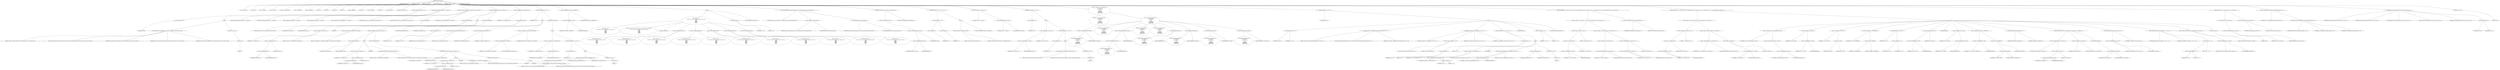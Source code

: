 digraph hostapd_notif_assoc {  
"1000118" [label = "(METHOD,hostapd_notif_assoc)" ]
"1000119" [label = "(PARAM,hostapd_data *hapd)" ]
"1000120" [label = "(PARAM,const u8 *addr)" ]
"1000121" [label = "(PARAM,const u8 *req_ies)" ]
"1000122" [label = "(PARAM,size_t req_ies_len)" ]
"1000123" [label = "(PARAM,int reassoc)" ]
"1000124" [label = "(BLOCK,,)" ]
"1000125" [label = "(LOCAL,v10: const u8 *)" ]
"1000126" [label = "(LOCAL,v11: size_t)" ]
"1000127" [label = "(LOCAL,v12: sta_info *)" ]
"1000128" [label = "(LOCAL,v13: sta_info *)" ]
"1000129" [label = "(LOCAL,v14: wpa_state_machine *)" ]
"1000130" [label = "(LOCAL,v15: unsigned int)" ]
"1000131" [label = "(LOCAL,v16: unsigned int)" ]
"1000132" [label = "(LOCAL,v17: int)" ]
"1000133" [label = "(LOCAL,v19: int)" ]
"1000134" [label = "(LOCAL,v20: u32)" ]
"1000135" [label = "(LOCAL,v21: int)" ]
"1000136" [label = "(LOCAL,v22: unsigned int)" ]
"1000137" [label = "(LOCAL,v23: u32)" ]
"1000138" [label = "(LOCAL,v24: wpa_event)" ]
"1000139" [label = "(LOCAL,v25: u8 *)" ]
"1000140" [label = "(LOCAL,eid: u8 [ 1064 ])" ]
"1000141" [label = "(LOCAL,elems: ieee802_11_elems)" ]
"1000142" [label = "(CONTROL_STRUCTURE,if ( !addr ),if ( !addr ))" ]
"1000143" [label = "(<operator>.logicalNot,!addr)" ]
"1000144" [label = "(IDENTIFIER,addr,!addr)" ]
"1000145" [label = "(BLOCK,,)" ]
"1000146" [label = "(wpa_printf,wpa_printf(2, \"hostapd_notif_assoc: Skip event with no address\", req_ies, req_ies_len, reassoc))" ]
"1000147" [label = "(LITERAL,2,wpa_printf(2, \"hostapd_notif_assoc: Skip event with no address\", req_ies, req_ies_len, reassoc))" ]
"1000148" [label = "(LITERAL,\"hostapd_notif_assoc: Skip event with no address\",wpa_printf(2, \"hostapd_notif_assoc: Skip event with no address\", req_ies, req_ies_len, reassoc))" ]
"1000149" [label = "(IDENTIFIER,req_ies,wpa_printf(2, \"hostapd_notif_assoc: Skip event with no address\", req_ies, req_ies_len, reassoc))" ]
"1000150" [label = "(IDENTIFIER,req_ies_len,wpa_printf(2, \"hostapd_notif_assoc: Skip event with no address\", req_ies, req_ies_len, reassoc))" ]
"1000151" [label = "(IDENTIFIER,reassoc,wpa_printf(2, \"hostapd_notif_assoc: Skip event with no address\", req_ies, req_ies_len, reassoc))" ]
"1000152" [label = "(RETURN,return -1;,return -1;)" ]
"1000153" [label = "(<operator>.minus,-1)" ]
"1000154" [label = "(LITERAL,1,-1)" ]
"1000155" [label = "(hostapd_logger,hostapd_logger(hapd, addr, 1u, 2, \"associated\"))" ]
"1000156" [label = "(IDENTIFIER,hapd,hostapd_logger(hapd, addr, 1u, 2, \"associated\"))" ]
"1000157" [label = "(IDENTIFIER,addr,hostapd_logger(hapd, addr, 1u, 2, \"associated\"))" ]
"1000158" [label = "(LITERAL,1u,hostapd_logger(hapd, addr, 1u, 2, \"associated\"))" ]
"1000159" [label = "(LITERAL,2,hostapd_logger(hapd, addr, 1u, 2, \"associated\"))" ]
"1000160" [label = "(LITERAL,\"associated\",hostapd_logger(hapd, addr, 1u, 2, \"associated\"))" ]
"1000161" [label = "(ieee802_11_parse_elems,ieee802_11_parse_elems(req_ies, req_ies_len, &elems, 0))" ]
"1000162" [label = "(IDENTIFIER,req_ies,ieee802_11_parse_elems(req_ies, req_ies_len, &elems, 0))" ]
"1000163" [label = "(IDENTIFIER,req_ies_len,ieee802_11_parse_elems(req_ies, req_ies_len, &elems, 0))" ]
"1000164" [label = "(<operator>.addressOf,&elems)" ]
"1000165" [label = "(IDENTIFIER,elems,ieee802_11_parse_elems(req_ies, req_ies_len, &elems, 0))" ]
"1000166" [label = "(LITERAL,0,ieee802_11_parse_elems(req_ies, req_ies_len, &elems, 0))" ]
"1000167" [label = "(CONTROL_STRUCTURE,if ( elems.wps_ie ),if ( elems.wps_ie ))" ]
"1000168" [label = "(<operator>.fieldAccess,elems.wps_ie)" ]
"1000169" [label = "(IDENTIFIER,elems,if ( elems.wps_ie ))" ]
"1000170" [label = "(FIELD_IDENTIFIER,wps_ie,wps_ie)" ]
"1000171" [label = "(BLOCK,,)" ]
"1000172" [label = "(<operator>.assignment,v10 = elems.wps_ie - 2)" ]
"1000173" [label = "(IDENTIFIER,v10,v10 = elems.wps_ie - 2)" ]
"1000174" [label = "(<operator>.subtraction,elems.wps_ie - 2)" ]
"1000175" [label = "(<operator>.fieldAccess,elems.wps_ie)" ]
"1000176" [label = "(IDENTIFIER,elems,elems.wps_ie - 2)" ]
"1000177" [label = "(FIELD_IDENTIFIER,wps_ie,wps_ie)" ]
"1000178" [label = "(LITERAL,2,elems.wps_ie - 2)" ]
"1000179" [label = "(IDENTIFIER,L,)" ]
"1000180" [label = "(wpa_printf,wpa_printf(2, \"STA included WPS IE in (Re)AssocReq\"))" ]
"1000181" [label = "(LITERAL,2,wpa_printf(2, \"STA included WPS IE in (Re)AssocReq\"))" ]
"1000182" [label = "(LITERAL,\"STA included WPS IE in (Re)AssocReq\",wpa_printf(2, \"STA included WPS IE in (Re)AssocReq\"))" ]
"1000183" [label = "(CONTROL_STRUCTURE,else,else)" ]
"1000184" [label = "(CONTROL_STRUCTURE,if ( elems.rsn_ie ),if ( elems.rsn_ie ))" ]
"1000185" [label = "(<operator>.fieldAccess,elems.rsn_ie)" ]
"1000186" [label = "(IDENTIFIER,elems,if ( elems.rsn_ie ))" ]
"1000187" [label = "(FIELD_IDENTIFIER,rsn_ie,rsn_ie)" ]
"1000188" [label = "(BLOCK,,)" ]
"1000189" [label = "(<operator>.assignment,v10 = elems.rsn_ie - 2)" ]
"1000190" [label = "(IDENTIFIER,v10,v10 = elems.rsn_ie - 2)" ]
"1000191" [label = "(<operator>.subtraction,elems.rsn_ie - 2)" ]
"1000192" [label = "(<operator>.fieldAccess,elems.rsn_ie)" ]
"1000193" [label = "(IDENTIFIER,elems,elems.rsn_ie - 2)" ]
"1000194" [label = "(FIELD_IDENTIFIER,rsn_ie,rsn_ie)" ]
"1000195" [label = "(LITERAL,2,elems.rsn_ie - 2)" ]
"1000196" [label = "(IDENTIFIER,L,)" ]
"1000197" [label = "(wpa_printf,wpa_printf(2, \"STA included RSN IE in (Re)AssocReq\"))" ]
"1000198" [label = "(LITERAL,2,wpa_printf(2, \"STA included RSN IE in (Re)AssocReq\"))" ]
"1000199" [label = "(LITERAL,\"STA included RSN IE in (Re)AssocReq\",wpa_printf(2, \"STA included RSN IE in (Re)AssocReq\"))" ]
"1000200" [label = "(CONTROL_STRUCTURE,else,else)" ]
"1000201" [label = "(CONTROL_STRUCTURE,if ( elems.wpa_ie ),if ( elems.wpa_ie ))" ]
"1000202" [label = "(<operator>.fieldAccess,elems.wpa_ie)" ]
"1000203" [label = "(IDENTIFIER,elems,if ( elems.wpa_ie ))" ]
"1000204" [label = "(FIELD_IDENTIFIER,wpa_ie,wpa_ie)" ]
"1000205" [label = "(BLOCK,,)" ]
"1000206" [label = "(<operator>.assignment,v10 = elems.wpa_ie - 2)" ]
"1000207" [label = "(IDENTIFIER,v10,v10 = elems.wpa_ie - 2)" ]
"1000208" [label = "(<operator>.subtraction,elems.wpa_ie - 2)" ]
"1000209" [label = "(<operator>.fieldAccess,elems.wpa_ie)" ]
"1000210" [label = "(IDENTIFIER,elems,elems.wpa_ie - 2)" ]
"1000211" [label = "(FIELD_IDENTIFIER,wpa_ie,wpa_ie)" ]
"1000212" [label = "(LITERAL,2,elems.wpa_ie - 2)" ]
"1000213" [label = "(IDENTIFIER,L,)" ]
"1000214" [label = "(wpa_printf,wpa_printf(2, \"STA included WPA IE in (Re)AssocReq\"))" ]
"1000215" [label = "(LITERAL,2,wpa_printf(2, \"STA included WPA IE in (Re)AssocReq\"))" ]
"1000216" [label = "(LITERAL,\"STA included WPA IE in (Re)AssocReq\",wpa_printf(2, \"STA included WPA IE in (Re)AssocReq\"))" ]
"1000217" [label = "(CONTROL_STRUCTURE,else,else)" ]
"1000218" [label = "(BLOCK,,)" ]
"1000219" [label = "(IDENTIFIER,L,)" ]
"1000220" [label = "(IDENTIFIER,L,)" ]
"1000221" [label = "(wpa_printf,wpa_printf(2, \"STA did not include WPS/RSN/WPA IE in (Re)AssocReq\"))" ]
"1000222" [label = "(LITERAL,2,wpa_printf(2, \"STA did not include WPS/RSN/WPA IE in (Re)AssocReq\"))" ]
"1000223" [label = "(LITERAL,\"STA did not include WPS/RSN/WPA IE in (Re)AssocReq\",wpa_printf(2, \"STA did not include WPS/RSN/WPA IE in (Re)AssocReq\"))" ]
"1000224" [label = "(<operator>.assignment,v12 = ap_get_sta(hapd, addr))" ]
"1000225" [label = "(IDENTIFIER,v12,v12 = ap_get_sta(hapd, addr))" ]
"1000226" [label = "(ap_get_sta,ap_get_sta(hapd, addr))" ]
"1000227" [label = "(IDENTIFIER,hapd,ap_get_sta(hapd, addr))" ]
"1000228" [label = "(IDENTIFIER,addr,ap_get_sta(hapd, addr))" ]
"1000229" [label = "(CONTROL_STRUCTURE,if ( v12 ),if ( v12 ))" ]
"1000230" [label = "(IDENTIFIER,v12,if ( v12 ))" ]
"1000231" [label = "(BLOCK,,)" ]
"1000232" [label = "(<operator>.assignment,v13 = v12)" ]
"1000233" [label = "(IDENTIFIER,v13,v13 = v12)" ]
"1000234" [label = "(IDENTIFIER,v12,v13 = v12)" ]
"1000235" [label = "(ap_sta_no_session_timeout,ap_sta_no_session_timeout(hapd, v12))" ]
"1000236" [label = "(IDENTIFIER,hapd,ap_sta_no_session_timeout(hapd, v12))" ]
"1000237" [label = "(IDENTIFIER,v12,ap_sta_no_session_timeout(hapd, v12))" ]
"1000238" [label = "(accounting_sta_stop,accounting_sta_stop(hapd, v13))" ]
"1000239" [label = "(IDENTIFIER,hapd,accounting_sta_stop(hapd, v13))" ]
"1000240" [label = "(IDENTIFIER,v13,accounting_sta_stop(hapd, v13))" ]
"1000241" [label = "(<operator>.assignment,v13->timeout_next = STA_NULLFUNC)" ]
"1000242" [label = "(<operator>.indirectFieldAccess,v13->timeout_next)" ]
"1000243" [label = "(IDENTIFIER,v13,v13->timeout_next = STA_NULLFUNC)" ]
"1000244" [label = "(FIELD_IDENTIFIER,timeout_next,timeout_next)" ]
"1000245" [label = "(IDENTIFIER,STA_NULLFUNC,v13->timeout_next = STA_NULLFUNC)" ]
"1000246" [label = "(CONTROL_STRUCTURE,else,else)" ]
"1000247" [label = "(BLOCK,,)" ]
"1000248" [label = "(<operator>.assignment,v13 = ap_sta_add(hapd, addr))" ]
"1000249" [label = "(IDENTIFIER,v13,v13 = ap_sta_add(hapd, addr))" ]
"1000250" [label = "(ap_sta_add,ap_sta_add(hapd, addr))" ]
"1000251" [label = "(IDENTIFIER,hapd,ap_sta_add(hapd, addr))" ]
"1000252" [label = "(IDENTIFIER,addr,ap_sta_add(hapd, addr))" ]
"1000253" [label = "(CONTROL_STRUCTURE,if ( !v13 ),if ( !v13 ))" ]
"1000254" [label = "(<operator>.logicalNot,!v13)" ]
"1000255" [label = "(IDENTIFIER,v13,!v13)" ]
"1000256" [label = "(BLOCK,,)" ]
"1000257" [label = "(hostapd_drv_sta_disassoc,hostapd_drv_sta_disassoc(hapd, addr, 5))" ]
"1000258" [label = "(IDENTIFIER,hapd,hostapd_drv_sta_disassoc(hapd, addr, 5))" ]
"1000259" [label = "(IDENTIFIER,addr,hostapd_drv_sta_disassoc(hapd, addr, 5))" ]
"1000260" [label = "(LITERAL,5,hostapd_drv_sta_disassoc(hapd, addr, 5))" ]
"1000261" [label = "(RETURN,return -1;,return -1;)" ]
"1000262" [label = "(<operator>.minus,-1)" ]
"1000263" [label = "(LITERAL,1,-1)" ]
"1000264" [label = "(<operators>.assignmentAnd,v13->flags &= 0xFFFECFFF)" ]
"1000265" [label = "(<operator>.indirectFieldAccess,v13->flags)" ]
"1000266" [label = "(IDENTIFIER,v13,v13->flags &= 0xFFFECFFF)" ]
"1000267" [label = "(FIELD_IDENTIFIER,flags,flags)" ]
"1000268" [label = "(LITERAL,0xFFFECFFF,v13->flags &= 0xFFFECFFF)" ]
"1000269" [label = "(BLOCK,,)" ]
"1000270" [label = "(wpa_printf,wpa_printf(\n      3,\n      \"STA %02x:%02x:%02x:%02x:%02x:%02x not allowed to connect\",\n      *addr,\n      addr[1],\n      addr[2],\n      addr[3],\n      addr[4],\n      addr[5]))" ]
"1000271" [label = "(LITERAL,3,wpa_printf(\n      3,\n      \"STA %02x:%02x:%02x:%02x:%02x:%02x not allowed to connect\",\n      *addr,\n      addr[1],\n      addr[2],\n      addr[3],\n      addr[4],\n      addr[5]))" ]
"1000272" [label = "(LITERAL,\"STA %02x:%02x:%02x:%02x:%02x:%02x not allowed to connect\",wpa_printf(\n      3,\n      \"STA %02x:%02x:%02x:%02x:%02x:%02x not allowed to connect\",\n      *addr,\n      addr[1],\n      addr[2],\n      addr[3],\n      addr[4],\n      addr[5]))" ]
"1000273" [label = "(<operator>.indirection,*addr)" ]
"1000274" [label = "(IDENTIFIER,addr,wpa_printf(\n      3,\n      \"STA %02x:%02x:%02x:%02x:%02x:%02x not allowed to connect\",\n      *addr,\n      addr[1],\n      addr[2],\n      addr[3],\n      addr[4],\n      addr[5]))" ]
"1000275" [label = "(<operator>.indirectIndexAccess,addr[1])" ]
"1000276" [label = "(IDENTIFIER,addr,wpa_printf(\n      3,\n      \"STA %02x:%02x:%02x:%02x:%02x:%02x not allowed to connect\",\n      *addr,\n      addr[1],\n      addr[2],\n      addr[3],\n      addr[4],\n      addr[5]))" ]
"1000277" [label = "(LITERAL,1,wpa_printf(\n      3,\n      \"STA %02x:%02x:%02x:%02x:%02x:%02x not allowed to connect\",\n      *addr,\n      addr[1],\n      addr[2],\n      addr[3],\n      addr[4],\n      addr[5]))" ]
"1000278" [label = "(<operator>.indirectIndexAccess,addr[2])" ]
"1000279" [label = "(IDENTIFIER,addr,wpa_printf(\n      3,\n      \"STA %02x:%02x:%02x:%02x:%02x:%02x not allowed to connect\",\n      *addr,\n      addr[1],\n      addr[2],\n      addr[3],\n      addr[4],\n      addr[5]))" ]
"1000280" [label = "(LITERAL,2,wpa_printf(\n      3,\n      \"STA %02x:%02x:%02x:%02x:%02x:%02x not allowed to connect\",\n      *addr,\n      addr[1],\n      addr[2],\n      addr[3],\n      addr[4],\n      addr[5]))" ]
"1000281" [label = "(<operator>.indirectIndexAccess,addr[3])" ]
"1000282" [label = "(IDENTIFIER,addr,wpa_printf(\n      3,\n      \"STA %02x:%02x:%02x:%02x:%02x:%02x not allowed to connect\",\n      *addr,\n      addr[1],\n      addr[2],\n      addr[3],\n      addr[4],\n      addr[5]))" ]
"1000283" [label = "(LITERAL,3,wpa_printf(\n      3,\n      \"STA %02x:%02x:%02x:%02x:%02x:%02x not allowed to connect\",\n      *addr,\n      addr[1],\n      addr[2],\n      addr[3],\n      addr[4],\n      addr[5]))" ]
"1000284" [label = "(<operator>.indirectIndexAccess,addr[4])" ]
"1000285" [label = "(IDENTIFIER,addr,wpa_printf(\n      3,\n      \"STA %02x:%02x:%02x:%02x:%02x:%02x not allowed to connect\",\n      *addr,\n      addr[1],\n      addr[2],\n      addr[3],\n      addr[4],\n      addr[5]))" ]
"1000286" [label = "(LITERAL,4,wpa_printf(\n      3,\n      \"STA %02x:%02x:%02x:%02x:%02x:%02x not allowed to connect\",\n      *addr,\n      addr[1],\n      addr[2],\n      addr[3],\n      addr[4],\n      addr[5]))" ]
"1000287" [label = "(<operator>.indirectIndexAccess,addr[5])" ]
"1000288" [label = "(IDENTIFIER,addr,wpa_printf(\n      3,\n      \"STA %02x:%02x:%02x:%02x:%02x:%02x not allowed to connect\",\n      *addr,\n      addr[1],\n      addr[2],\n      addr[3],\n      addr[4],\n      addr[5]))" ]
"1000289" [label = "(LITERAL,5,wpa_printf(\n      3,\n      \"STA %02x:%02x:%02x:%02x:%02x:%02x not allowed to connect\",\n      *addr,\n      addr[1],\n      addr[2],\n      addr[3],\n      addr[4],\n      addr[5]))" ]
"1000290" [label = "(<operator>.assignment,v17 = 1)" ]
"1000291" [label = "(IDENTIFIER,v17,v17 = 1)" ]
"1000292" [label = "(LITERAL,1,v17 = 1)" ]
"1000293" [label = "(CONTROL_STRUCTURE,goto fail;,goto fail;)" ]
"1000294" [label = "(ap_copy_sta_supp_op_classes,ap_copy_sta_supp_op_classes(v13, elems.supp_op_classes, elems.supp_op_classes_len))" ]
"1000295" [label = "(IDENTIFIER,v13,ap_copy_sta_supp_op_classes(v13, elems.supp_op_classes, elems.supp_op_classes_len))" ]
"1000296" [label = "(<operator>.fieldAccess,elems.supp_op_classes)" ]
"1000297" [label = "(IDENTIFIER,elems,ap_copy_sta_supp_op_classes(v13, elems.supp_op_classes, elems.supp_op_classes_len))" ]
"1000298" [label = "(FIELD_IDENTIFIER,supp_op_classes,supp_op_classes)" ]
"1000299" [label = "(<operator>.fieldAccess,elems.supp_op_classes_len)" ]
"1000300" [label = "(IDENTIFIER,elems,ap_copy_sta_supp_op_classes(v13, elems.supp_op_classes, elems.supp_op_classes_len))" ]
"1000301" [label = "(FIELD_IDENTIFIER,supp_op_classes_len,supp_op_classes_len)" ]
"1000302" [label = "(CONTROL_STRUCTURE,if ( !hapd->conf->wpa ),if ( !hapd->conf->wpa ))" ]
"1000303" [label = "(<operator>.logicalNot,!hapd->conf->wpa)" ]
"1000304" [label = "(<operator>.indirectFieldAccess,hapd->conf->wpa)" ]
"1000305" [label = "(<operator>.indirectFieldAccess,hapd->conf)" ]
"1000306" [label = "(IDENTIFIER,hapd,!hapd->conf->wpa)" ]
"1000307" [label = "(FIELD_IDENTIFIER,conf,conf)" ]
"1000308" [label = "(FIELD_IDENTIFIER,wpa,wpa)" ]
"1000309" [label = "(CONTROL_STRUCTURE,goto LABEL_39;,goto LABEL_39;)" ]
"1000310" [label = "(CONTROL_STRUCTURE,if ( !v10 || !v11 ),if ( !v10 || !v11 ))" ]
"1000311" [label = "(<operator>.logicalOr,!v10 || !v11)" ]
"1000312" [label = "(<operator>.logicalNot,!v10)" ]
"1000313" [label = "(IDENTIFIER,v10,!v10)" ]
"1000314" [label = "(<operator>.logicalNot,!v11)" ]
"1000315" [label = "(IDENTIFIER,v11,!v11)" ]
"1000316" [label = "(BLOCK,,)" ]
"1000317" [label = "(wpa_printf,wpa_printf(2, \"No WPA/RSN IE from STA\"))" ]
"1000318" [label = "(LITERAL,2,wpa_printf(2, \"No WPA/RSN IE from STA\"))" ]
"1000319" [label = "(LITERAL,\"No WPA/RSN IE from STA\",wpa_printf(2, \"No WPA/RSN IE from STA\"))" ]
"1000320" [label = "(CONTROL_STRUCTURE,goto LABEL_24;,goto LABEL_24;)" ]
"1000321" [label = "(<operator>.assignment,v14 = v13->wpa_sm)" ]
"1000322" [label = "(IDENTIFIER,v14,v14 = v13->wpa_sm)" ]
"1000323" [label = "(<operator>.indirectFieldAccess,v13->wpa_sm)" ]
"1000324" [label = "(IDENTIFIER,v13,v14 = v13->wpa_sm)" ]
"1000325" [label = "(FIELD_IDENTIFIER,wpa_sm,wpa_sm)" ]
"1000326" [label = "(CONTROL_STRUCTURE,if ( !v14 ),if ( !v14 ))" ]
"1000327" [label = "(<operator>.logicalNot,!v14)" ]
"1000328" [label = "(IDENTIFIER,v14,!v14)" ]
"1000329" [label = "(BLOCK,,)" ]
"1000330" [label = "(<operator>.assignment,v13->wpa_sm = v14)" ]
"1000331" [label = "(<operator>.indirectFieldAccess,v13->wpa_sm)" ]
"1000332" [label = "(IDENTIFIER,v13,v13->wpa_sm = v14)" ]
"1000333" [label = "(FIELD_IDENTIFIER,wpa_sm,wpa_sm)" ]
"1000334" [label = "(IDENTIFIER,v14,v13->wpa_sm = v14)" ]
"1000335" [label = "(CONTROL_STRUCTURE,if ( !v14 ),if ( !v14 ))" ]
"1000336" [label = "(<operator>.logicalNot,!v14)" ]
"1000337" [label = "(IDENTIFIER,v14,!v14)" ]
"1000338" [label = "(BLOCK,,)" ]
"1000339" [label = "(wpa_printf,wpa_printf(5, \"Failed to initialize WPA state machine\"))" ]
"1000340" [label = "(LITERAL,5,wpa_printf(5, \"Failed to initialize WPA state machine\"))" ]
"1000341" [label = "(LITERAL,\"Failed to initialize WPA state machine\",wpa_printf(5, \"Failed to initialize WPA state machine\"))" ]
"1000342" [label = "(RETURN,return -1;,return -1;)" ]
"1000343" [label = "(<operator>.minus,-1)" ]
"1000344" [label = "(LITERAL,1,-1)" ]
"1000345" [label = "(<operator>.assignment,v15 = wpa_validate_wpa_ie(\n          hapd->wpa_auth,\n          v14,\n          hapd->iface->freq,\n          v10,\n          v11,\n          elems.mdie,\n          elems.mdie_len,\n          elems.owe_dh,\n          elems.owe_dh_len))" ]
"1000346" [label = "(IDENTIFIER,v15,v15 = wpa_validate_wpa_ie(\n          hapd->wpa_auth,\n          v14,\n          hapd->iface->freq,\n          v10,\n          v11,\n          elems.mdie,\n          elems.mdie_len,\n          elems.owe_dh,\n          elems.owe_dh_len))" ]
"1000347" [label = "(wpa_validate_wpa_ie,wpa_validate_wpa_ie(\n          hapd->wpa_auth,\n          v14,\n          hapd->iface->freq,\n          v10,\n          v11,\n          elems.mdie,\n          elems.mdie_len,\n          elems.owe_dh,\n          elems.owe_dh_len))" ]
"1000348" [label = "(<operator>.indirectFieldAccess,hapd->wpa_auth)" ]
"1000349" [label = "(IDENTIFIER,hapd,wpa_validate_wpa_ie(\n          hapd->wpa_auth,\n          v14,\n          hapd->iface->freq,\n          v10,\n          v11,\n          elems.mdie,\n          elems.mdie_len,\n          elems.owe_dh,\n          elems.owe_dh_len))" ]
"1000350" [label = "(FIELD_IDENTIFIER,wpa_auth,wpa_auth)" ]
"1000351" [label = "(IDENTIFIER,v14,wpa_validate_wpa_ie(\n          hapd->wpa_auth,\n          v14,\n          hapd->iface->freq,\n          v10,\n          v11,\n          elems.mdie,\n          elems.mdie_len,\n          elems.owe_dh,\n          elems.owe_dh_len))" ]
"1000352" [label = "(<operator>.indirectFieldAccess,hapd->iface->freq)" ]
"1000353" [label = "(<operator>.indirectFieldAccess,hapd->iface)" ]
"1000354" [label = "(IDENTIFIER,hapd,wpa_validate_wpa_ie(\n          hapd->wpa_auth,\n          v14,\n          hapd->iface->freq,\n          v10,\n          v11,\n          elems.mdie,\n          elems.mdie_len,\n          elems.owe_dh,\n          elems.owe_dh_len))" ]
"1000355" [label = "(FIELD_IDENTIFIER,iface,iface)" ]
"1000356" [label = "(FIELD_IDENTIFIER,freq,freq)" ]
"1000357" [label = "(IDENTIFIER,v10,wpa_validate_wpa_ie(\n          hapd->wpa_auth,\n          v14,\n          hapd->iface->freq,\n          v10,\n          v11,\n          elems.mdie,\n          elems.mdie_len,\n          elems.owe_dh,\n          elems.owe_dh_len))" ]
"1000358" [label = "(IDENTIFIER,v11,wpa_validate_wpa_ie(\n          hapd->wpa_auth,\n          v14,\n          hapd->iface->freq,\n          v10,\n          v11,\n          elems.mdie,\n          elems.mdie_len,\n          elems.owe_dh,\n          elems.owe_dh_len))" ]
"1000359" [label = "(<operator>.fieldAccess,elems.mdie)" ]
"1000360" [label = "(IDENTIFIER,elems,wpa_validate_wpa_ie(\n          hapd->wpa_auth,\n          v14,\n          hapd->iface->freq,\n          v10,\n          v11,\n          elems.mdie,\n          elems.mdie_len,\n          elems.owe_dh,\n          elems.owe_dh_len))" ]
"1000361" [label = "(FIELD_IDENTIFIER,mdie,mdie)" ]
"1000362" [label = "(<operator>.fieldAccess,elems.mdie_len)" ]
"1000363" [label = "(IDENTIFIER,elems,wpa_validate_wpa_ie(\n          hapd->wpa_auth,\n          v14,\n          hapd->iface->freq,\n          v10,\n          v11,\n          elems.mdie,\n          elems.mdie_len,\n          elems.owe_dh,\n          elems.owe_dh_len))" ]
"1000364" [label = "(FIELD_IDENTIFIER,mdie_len,mdie_len)" ]
"1000365" [label = "(<operator>.fieldAccess,elems.owe_dh)" ]
"1000366" [label = "(IDENTIFIER,elems,wpa_validate_wpa_ie(\n          hapd->wpa_auth,\n          v14,\n          hapd->iface->freq,\n          v10,\n          v11,\n          elems.mdie,\n          elems.mdie_len,\n          elems.owe_dh,\n          elems.owe_dh_len))" ]
"1000367" [label = "(FIELD_IDENTIFIER,owe_dh,owe_dh)" ]
"1000368" [label = "(<operator>.fieldAccess,elems.owe_dh_len)" ]
"1000369" [label = "(IDENTIFIER,elems,wpa_validate_wpa_ie(\n          hapd->wpa_auth,\n          v14,\n          hapd->iface->freq,\n          v10,\n          v11,\n          elems.mdie,\n          elems.mdie_len,\n          elems.owe_dh,\n          elems.owe_dh_len))" ]
"1000370" [label = "(FIELD_IDENTIFIER,owe_dh_len,owe_dh_len)" ]
"1000371" [label = "(CONTROL_STRUCTURE,if ( v15 ),if ( v15 ))" ]
"1000372" [label = "(IDENTIFIER,v15,if ( v15 ))" ]
"1000373" [label = "(BLOCK,,)" ]
"1000374" [label = "(<operator>.assignment,v16 = v15)" ]
"1000375" [label = "(IDENTIFIER,v16,v16 = v15)" ]
"1000376" [label = "(IDENTIFIER,v15,v16 = v15)" ]
"1000377" [label = "(wpa_printf,wpa_printf(2, \"WPA/RSN information element rejected? (res %u)\", v15))" ]
"1000378" [label = "(LITERAL,2,wpa_printf(2, \"WPA/RSN information element rejected? (res %u)\", v15))" ]
"1000379" [label = "(LITERAL,\"WPA/RSN information element rejected? (res %u)\",wpa_printf(2, \"WPA/RSN information element rejected? (res %u)\", v15))" ]
"1000380" [label = "(IDENTIFIER,v15,wpa_printf(2, \"WPA/RSN information element rejected? (res %u)\", v15))" ]
"1000381" [label = "(wpa_hexdump,wpa_hexdump(2, (const unsigned __int8 *)\"IE\", v10, v11))" ]
"1000382" [label = "(LITERAL,2,wpa_hexdump(2, (const unsigned __int8 *)\"IE\", v10, v11))" ]
"1000383" [label = "(<operator>.cast,(const unsigned __int8 *)\"IE\")" ]
"1000384" [label = "(UNKNOWN,const unsigned __int8 *,const unsigned __int8 *)" ]
"1000385" [label = "(LITERAL,\"IE\",(const unsigned __int8 *)\"IE\")" ]
"1000386" [label = "(IDENTIFIER,v10,wpa_hexdump(2, (const unsigned __int8 *)\"IE\", v10, v11))" ]
"1000387" [label = "(IDENTIFIER,v11,wpa_hexdump(2, (const unsigned __int8 *)\"IE\", v10, v11))" ]
"1000388" [label = "(CONTROL_STRUCTURE,if ( v16 - 2 < 7 ),if ( v16 - 2 < 7 ))" ]
"1000389" [label = "(<operator>.lessThan,v16 - 2 < 7)" ]
"1000390" [label = "(<operator>.subtraction,v16 - 2)" ]
"1000391" [label = "(IDENTIFIER,v16,v16 - 2)" ]
"1000392" [label = "(LITERAL,2,v16 - 2)" ]
"1000393" [label = "(LITERAL,7,v16 - 2 < 7)" ]
"1000394" [label = "(BLOCK,,)" ]
"1000395" [label = "(<operator>.assignment,v17 = dword_47D9A8[v16 - 2])" ]
"1000396" [label = "(IDENTIFIER,v17,v17 = dword_47D9A8[v16 - 2])" ]
"1000397" [label = "(<operator>.indirectIndexAccess,dword_47D9A8[v16 - 2])" ]
"1000398" [label = "(IDENTIFIER,dword_47D9A8,v17 = dword_47D9A8[v16 - 2])" ]
"1000399" [label = "(<operator>.subtraction,v16 - 2)" ]
"1000400" [label = "(IDENTIFIER,v16,v16 - 2)" ]
"1000401" [label = "(LITERAL,2,v16 - 2)" ]
"1000402" [label = "(JUMP_TARGET,fail)" ]
"1000403" [label = "(hostapd_drv_sta_disassoc,hostapd_drv_sta_disassoc(hapd, v13->addr, v17))" ]
"1000404" [label = "(IDENTIFIER,hapd,hostapd_drv_sta_disassoc(hapd, v13->addr, v17))" ]
"1000405" [label = "(<operator>.indirectFieldAccess,v13->addr)" ]
"1000406" [label = "(IDENTIFIER,v13,hostapd_drv_sta_disassoc(hapd, v13->addr, v17))" ]
"1000407" [label = "(FIELD_IDENTIFIER,addr,addr)" ]
"1000408" [label = "(IDENTIFIER,v17,hostapd_drv_sta_disassoc(hapd, v13->addr, v17))" ]
"1000409" [label = "(ap_free_sta,ap_free_sta(hapd, v13))" ]
"1000410" [label = "(IDENTIFIER,hapd,ap_free_sta(hapd, v13))" ]
"1000411" [label = "(IDENTIFIER,v13,ap_free_sta(hapd, v13))" ]
"1000412" [label = "(RETURN,return -1;,return -1;)" ]
"1000413" [label = "(<operator>.minus,-1)" ]
"1000414" [label = "(LITERAL,1,-1)" ]
"1000415" [label = "(JUMP_TARGET,LABEL_24)" ]
"1000416" [label = "(<operator>.assignment,v17 = 13)" ]
"1000417" [label = "(IDENTIFIER,v17,v17 = 13)" ]
"1000418" [label = "(LITERAL,13,v17 = 13)" ]
"1000419" [label = "(CONTROL_STRUCTURE,goto fail;,goto fail;)" ]
"1000420" [label = "(CONTROL_STRUCTURE,if ( (~v13->flags & 0x402) == 0 && !v13->sa_query_timed_out && v13->sa_query_count >= 1 ),if ( (~v13->flags & 0x402) == 0 && !v13->sa_query_timed_out && v13->sa_query_count >= 1 ))" ]
"1000421" [label = "(<operator>.logicalAnd,(~v13->flags & 0x402) == 0 && !v13->sa_query_timed_out && v13->sa_query_count >= 1)" ]
"1000422" [label = "(<operator>.equals,(~v13->flags & 0x402) == 0)" ]
"1000423" [label = "(<operator>.and,~v13->flags & 0x402)" ]
"1000424" [label = "(<operator>.indirectFieldAccess,~v13->flags)" ]
"1000425" [label = "(IDENTIFIER,~v13,~v13->flags & 0x402)" ]
"1000426" [label = "(FIELD_IDENTIFIER,flags,flags)" ]
"1000427" [label = "(LITERAL,0x402,~v13->flags & 0x402)" ]
"1000428" [label = "(LITERAL,0,(~v13->flags & 0x402) == 0)" ]
"1000429" [label = "(<operator>.logicalAnd,!v13->sa_query_timed_out && v13->sa_query_count >= 1)" ]
"1000430" [label = "(<operator>.logicalNot,!v13->sa_query_timed_out)" ]
"1000431" [label = "(<operator>.indirectFieldAccess,v13->sa_query_timed_out)" ]
"1000432" [label = "(IDENTIFIER,v13,!v13->sa_query_timed_out)" ]
"1000433" [label = "(FIELD_IDENTIFIER,sa_query_timed_out,sa_query_timed_out)" ]
"1000434" [label = "(<operator>.greaterEqualsThan,v13->sa_query_count >= 1)" ]
"1000435" [label = "(<operator>.indirectFieldAccess,v13->sa_query_count)" ]
"1000436" [label = "(IDENTIFIER,v13,v13->sa_query_count >= 1)" ]
"1000437" [label = "(FIELD_IDENTIFIER,sa_query_count,sa_query_count)" ]
"1000438" [label = "(LITERAL,1,v13->sa_query_count >= 1)" ]
"1000439" [label = "(ap_check_sa_query_timeout,ap_check_sa_query_timeout(hapd, v13))" ]
"1000440" [label = "(IDENTIFIER,hapd,ap_check_sa_query_timeout(hapd, v13))" ]
"1000441" [label = "(IDENTIFIER,v13,ap_check_sa_query_timeout(hapd, v13))" ]
"1000442" [label = "(CONTROL_STRUCTURE,if ( (~v13->flags & 0x402) != 0 || v13->sa_query_timed_out || v13->auth_alg == 2 ),if ( (~v13->flags & 0x402) != 0 || v13->sa_query_timed_out || v13->auth_alg == 2 ))" ]
"1000443" [label = "(<operator>.logicalOr,(~v13->flags & 0x402) != 0 || v13->sa_query_timed_out || v13->auth_alg == 2)" ]
"1000444" [label = "(<operator>.notEquals,(~v13->flags & 0x402) != 0)" ]
"1000445" [label = "(<operator>.and,~v13->flags & 0x402)" ]
"1000446" [label = "(<operator>.indirectFieldAccess,~v13->flags)" ]
"1000447" [label = "(IDENTIFIER,~v13,~v13->flags & 0x402)" ]
"1000448" [label = "(FIELD_IDENTIFIER,flags,flags)" ]
"1000449" [label = "(LITERAL,0x402,~v13->flags & 0x402)" ]
"1000450" [label = "(LITERAL,0,(~v13->flags & 0x402) != 0)" ]
"1000451" [label = "(<operator>.logicalOr,v13->sa_query_timed_out || v13->auth_alg == 2)" ]
"1000452" [label = "(<operator>.indirectFieldAccess,v13->sa_query_timed_out)" ]
"1000453" [label = "(IDENTIFIER,v13,v13->sa_query_timed_out || v13->auth_alg == 2)" ]
"1000454" [label = "(FIELD_IDENTIFIER,sa_query_timed_out,sa_query_timed_out)" ]
"1000455" [label = "(<operator>.equals,v13->auth_alg == 2)" ]
"1000456" [label = "(<operator>.indirectFieldAccess,v13->auth_alg)" ]
"1000457" [label = "(IDENTIFIER,v13,v13->auth_alg == 2)" ]
"1000458" [label = "(FIELD_IDENTIFIER,auth_alg,auth_alg)" ]
"1000459" [label = "(LITERAL,2,v13->auth_alg == 2)" ]
"1000460" [label = "(BLOCK,,)" ]
"1000461" [label = "(<operator>.assignment,v19 = wpa_auth_uses_mfp(v13->wpa_sm))" ]
"1000462" [label = "(IDENTIFIER,v19,v19 = wpa_auth_uses_mfp(v13->wpa_sm))" ]
"1000463" [label = "(wpa_auth_uses_mfp,wpa_auth_uses_mfp(v13->wpa_sm))" ]
"1000464" [label = "(<operator>.indirectFieldAccess,v13->wpa_sm)" ]
"1000465" [label = "(IDENTIFIER,v13,wpa_auth_uses_mfp(v13->wpa_sm))" ]
"1000466" [label = "(FIELD_IDENTIFIER,wpa_sm,wpa_sm)" ]
"1000467" [label = "(<operator>.assignment,v20 = v13->flags)" ]
"1000468" [label = "(IDENTIFIER,v20,v20 = v13->flags)" ]
"1000469" [label = "(<operator>.indirectFieldAccess,v13->flags)" ]
"1000470" [label = "(IDENTIFIER,v13,v20 = v13->flags)" ]
"1000471" [label = "(FIELD_IDENTIFIER,flags,flags)" ]
"1000472" [label = "(<operator>.assignment,v21 = v20 | 0x400)" ]
"1000473" [label = "(IDENTIFIER,v21,v21 = v20 | 0x400)" ]
"1000474" [label = "(<operator>.or,v20 | 0x400)" ]
"1000475" [label = "(IDENTIFIER,v20,v20 | 0x400)" ]
"1000476" [label = "(LITERAL,0x400,v20 | 0x400)" ]
"1000477" [label = "(<operator>.assignment,v22 = v20 & 0xFFFFFBFF)" ]
"1000478" [label = "(IDENTIFIER,v22,v22 = v20 & 0xFFFFFBFF)" ]
"1000479" [label = "(<operator>.and,v20 & 0xFFFFFBFF)" ]
"1000480" [label = "(IDENTIFIER,v20,v20 & 0xFFFFFBFF)" ]
"1000481" [label = "(LITERAL,0xFFFFFBFF,v20 & 0xFFFFFBFF)" ]
"1000482" [label = "(CONTROL_STRUCTURE,if ( v19 ),if ( v19 ))" ]
"1000483" [label = "(IDENTIFIER,v19,if ( v19 ))" ]
"1000484" [label = "(<operator>.assignment,v22 = v21)" ]
"1000485" [label = "(IDENTIFIER,v22,v22 = v21)" ]
"1000486" [label = "(IDENTIFIER,v21,v22 = v21)" ]
"1000487" [label = "(<operator>.assignment,v13->flags = v22)" ]
"1000488" [label = "(<operator>.indirectFieldAccess,v13->flags)" ]
"1000489" [label = "(IDENTIFIER,v13,v13->flags = v22)" ]
"1000490" [label = "(FIELD_IDENTIFIER,flags,flags)" ]
"1000491" [label = "(IDENTIFIER,v22,v13->flags = v22)" ]
"1000492" [label = "(JUMP_TARGET,LABEL_39)" ]
"1000493" [label = "(<operator>.assignment,v23 = v13->flags)" ]
"1000494" [label = "(IDENTIFIER,v23,v23 = v13->flags)" ]
"1000495" [label = "(<operator>.indirectFieldAccess,v13->flags)" ]
"1000496" [label = "(IDENTIFIER,v13,v23 = v13->flags)" ]
"1000497" [label = "(FIELD_IDENTIFIER,flags,flags)" ]
"1000498" [label = "(<operator>.assignment,v13->flags = v23 & 0xFFF7FFFF | 3)" ]
"1000499" [label = "(<operator>.indirectFieldAccess,v13->flags)" ]
"1000500" [label = "(IDENTIFIER,v13,v13->flags = v23 & 0xFFF7FFFF | 3)" ]
"1000501" [label = "(FIELD_IDENTIFIER,flags,flags)" ]
"1000502" [label = "(<operator>.or,v23 & 0xFFF7FFFF | 3)" ]
"1000503" [label = "(<operator>.and,v23 & 0xFFF7FFFF)" ]
"1000504" [label = "(IDENTIFIER,v23,v23 & 0xFFF7FFFF)" ]
"1000505" [label = "(LITERAL,0xFFF7FFFF,v23 & 0xFFF7FFFF)" ]
"1000506" [label = "(LITERAL,3,v23 & 0xFFF7FFFF | 3)" ]
"1000507" [label = "(hostapd_set_sta_flags,hostapd_set_sta_flags(hapd, v13))" ]
"1000508" [label = "(IDENTIFIER,hapd,hostapd_set_sta_flags(hapd, v13))" ]
"1000509" [label = "(IDENTIFIER,v13,hostapd_set_sta_flags(hapd, v13))" ]
"1000510" [label = "(CONTROL_STRUCTURE,if ( reassoc && v13->auth_alg == 2 ),if ( reassoc && v13->auth_alg == 2 ))" ]
"1000511" [label = "(<operator>.logicalAnd,reassoc && v13->auth_alg == 2)" ]
"1000512" [label = "(IDENTIFIER,reassoc,reassoc && v13->auth_alg == 2)" ]
"1000513" [label = "(<operator>.equals,v13->auth_alg == 2)" ]
"1000514" [label = "(<operator>.indirectFieldAccess,v13->auth_alg)" ]
"1000515" [label = "(IDENTIFIER,v13,v13->auth_alg == 2)" ]
"1000516" [label = "(FIELD_IDENTIFIER,auth_alg,auth_alg)" ]
"1000517" [label = "(LITERAL,2,v13->auth_alg == 2)" ]
"1000518" [label = "(<operator>.assignment,v24 = WPA_ASSOC_FT)" ]
"1000519" [label = "(IDENTIFIER,v24,v24 = WPA_ASSOC_FT)" ]
"1000520" [label = "(IDENTIFIER,WPA_ASSOC_FT,v24 = WPA_ASSOC_FT)" ]
"1000521" [label = "(CONTROL_STRUCTURE,else,else)" ]
"1000522" [label = "(<operator>.assignment,v24 = WPA_ASSOC)" ]
"1000523" [label = "(IDENTIFIER,v24,v24 = WPA_ASSOC)" ]
"1000524" [label = "(IDENTIFIER,WPA_ASSOC,v24 = WPA_ASSOC)" ]
"1000525" [label = "(wpa_auth_sm_event,wpa_auth_sm_event(v13->wpa_sm, v24))" ]
"1000526" [label = "(<operator>.indirectFieldAccess,v13->wpa_sm)" ]
"1000527" [label = "(IDENTIFIER,v13,wpa_auth_sm_event(v13->wpa_sm, v24))" ]
"1000528" [label = "(FIELD_IDENTIFIER,wpa_sm,wpa_sm)" ]
"1000529" [label = "(IDENTIFIER,v24,wpa_auth_sm_event(v13->wpa_sm, v24))" ]
"1000530" [label = "(hostapd_new_assoc_sta,hostapd_new_assoc_sta(hapd, v13, (v23 >> 1) & 1))" ]
"1000531" [label = "(IDENTIFIER,hapd,hostapd_new_assoc_sta(hapd, v13, (v23 >> 1) & 1))" ]
"1000532" [label = "(IDENTIFIER,v13,hostapd_new_assoc_sta(hapd, v13, (v23 >> 1) & 1))" ]
"1000533" [label = "(<operator>.and,(v23 >> 1) & 1)" ]
"1000534" [label = "(<operator>.arithmeticShiftRight,v23 >> 1)" ]
"1000535" [label = "(IDENTIFIER,v23,v23 >> 1)" ]
"1000536" [label = "(LITERAL,1,v23 >> 1)" ]
"1000537" [label = "(LITERAL,1,(v23 >> 1) & 1)" ]
"1000538" [label = "(ieee802_1x_notify_port_enabled,ieee802_1x_notify_port_enabled(v13->eapol_sm, 1))" ]
"1000539" [label = "(<operator>.indirectFieldAccess,v13->eapol_sm)" ]
"1000540" [label = "(IDENTIFIER,v13,ieee802_1x_notify_port_enabled(v13->eapol_sm, 1))" ]
"1000541" [label = "(FIELD_IDENTIFIER,eapol_sm,eapol_sm)" ]
"1000542" [label = "(LITERAL,1,ieee802_1x_notify_port_enabled(v13->eapol_sm, 1))" ]
"1000543" [label = "(RETURN,return 0;,return 0;)" ]
"1000544" [label = "(LITERAL,0,return 0;)" ]
"1000545" [label = "(CONTROL_STRUCTURE,if ( !v13->sa_query_count ),if ( !v13->sa_query_count ))" ]
"1000546" [label = "(<operator>.logicalNot,!v13->sa_query_count)" ]
"1000547" [label = "(<operator>.indirectFieldAccess,v13->sa_query_count)" ]
"1000548" [label = "(IDENTIFIER,v13,!v13->sa_query_count)" ]
"1000549" [label = "(FIELD_IDENTIFIER,sa_query_count,sa_query_count)" ]
"1000550" [label = "(ap_sta_start_sa_query,ap_sta_start_sa_query(hapd, v13))" ]
"1000551" [label = "(IDENTIFIER,hapd,ap_sta_start_sa_query(hapd, v13))" ]
"1000552" [label = "(IDENTIFIER,v13,ap_sta_start_sa_query(hapd, v13))" ]
"1000553" [label = "(<operator>.assignment,v25 = hostapd_eid_assoc_comeback_time(hapd, v13, eid))" ]
"1000554" [label = "(IDENTIFIER,v25,v25 = hostapd_eid_assoc_comeback_time(hapd, v13, eid))" ]
"1000555" [label = "(hostapd_eid_assoc_comeback_time,hostapd_eid_assoc_comeback_time(hapd, v13, eid))" ]
"1000556" [label = "(IDENTIFIER,hapd,hostapd_eid_assoc_comeback_time(hapd, v13, eid))" ]
"1000557" [label = "(IDENTIFIER,v13,hostapd_eid_assoc_comeback_time(hapd, v13, eid))" ]
"1000558" [label = "(IDENTIFIER,eid,hostapd_eid_assoc_comeback_time(hapd, v13, eid))" ]
"1000559" [label = "(hostapd_sta_assoc,hostapd_sta_assoc(hapd, addr, reassoc, 0x1Eu, eid, v25 - eid))" ]
"1000560" [label = "(IDENTIFIER,hapd,hostapd_sta_assoc(hapd, addr, reassoc, 0x1Eu, eid, v25 - eid))" ]
"1000561" [label = "(IDENTIFIER,addr,hostapd_sta_assoc(hapd, addr, reassoc, 0x1Eu, eid, v25 - eid))" ]
"1000562" [label = "(IDENTIFIER,reassoc,hostapd_sta_assoc(hapd, addr, reassoc, 0x1Eu, eid, v25 - eid))" ]
"1000563" [label = "(LITERAL,0x1Eu,hostapd_sta_assoc(hapd, addr, reassoc, 0x1Eu, eid, v25 - eid))" ]
"1000564" [label = "(IDENTIFIER,eid,hostapd_sta_assoc(hapd, addr, reassoc, 0x1Eu, eid, v25 - eid))" ]
"1000565" [label = "(<operator>.subtraction,v25 - eid)" ]
"1000566" [label = "(IDENTIFIER,v25,v25 - eid)" ]
"1000567" [label = "(IDENTIFIER,eid,v25 - eid)" ]
"1000568" [label = "(RETURN,return 0;,return 0;)" ]
"1000569" [label = "(LITERAL,0,return 0;)" ]
"1000570" [label = "(METHOD_RETURN,int __fastcall)" ]
  "1000118" -> "1000119" 
  "1000118" -> "1000120" 
  "1000118" -> "1000121" 
  "1000118" -> "1000122" 
  "1000118" -> "1000123" 
  "1000118" -> "1000124" 
  "1000118" -> "1000570" 
  "1000124" -> "1000125" 
  "1000124" -> "1000126" 
  "1000124" -> "1000127" 
  "1000124" -> "1000128" 
  "1000124" -> "1000129" 
  "1000124" -> "1000130" 
  "1000124" -> "1000131" 
  "1000124" -> "1000132" 
  "1000124" -> "1000133" 
  "1000124" -> "1000134" 
  "1000124" -> "1000135" 
  "1000124" -> "1000136" 
  "1000124" -> "1000137" 
  "1000124" -> "1000138" 
  "1000124" -> "1000139" 
  "1000124" -> "1000140" 
  "1000124" -> "1000141" 
  "1000124" -> "1000142" 
  "1000124" -> "1000155" 
  "1000124" -> "1000161" 
  "1000124" -> "1000167" 
  "1000124" -> "1000224" 
  "1000124" -> "1000229" 
  "1000124" -> "1000264" 
  "1000124" -> "1000269" 
  "1000124" -> "1000294" 
  "1000124" -> "1000302" 
  "1000124" -> "1000310" 
  "1000124" -> "1000321" 
  "1000124" -> "1000326" 
  "1000124" -> "1000345" 
  "1000124" -> "1000371" 
  "1000124" -> "1000420" 
  "1000124" -> "1000442" 
  "1000124" -> "1000545" 
  "1000124" -> "1000553" 
  "1000124" -> "1000559" 
  "1000124" -> "1000568" 
  "1000142" -> "1000143" 
  "1000142" -> "1000145" 
  "1000143" -> "1000144" 
  "1000145" -> "1000146" 
  "1000145" -> "1000152" 
  "1000146" -> "1000147" 
  "1000146" -> "1000148" 
  "1000146" -> "1000149" 
  "1000146" -> "1000150" 
  "1000146" -> "1000151" 
  "1000152" -> "1000153" 
  "1000153" -> "1000154" 
  "1000155" -> "1000156" 
  "1000155" -> "1000157" 
  "1000155" -> "1000158" 
  "1000155" -> "1000159" 
  "1000155" -> "1000160" 
  "1000161" -> "1000162" 
  "1000161" -> "1000163" 
  "1000161" -> "1000164" 
  "1000161" -> "1000166" 
  "1000164" -> "1000165" 
  "1000167" -> "1000168" 
  "1000167" -> "1000171" 
  "1000167" -> "1000183" 
  "1000168" -> "1000169" 
  "1000168" -> "1000170" 
  "1000171" -> "1000172" 
  "1000171" -> "1000179" 
  "1000171" -> "1000180" 
  "1000172" -> "1000173" 
  "1000172" -> "1000174" 
  "1000174" -> "1000175" 
  "1000174" -> "1000178" 
  "1000175" -> "1000176" 
  "1000175" -> "1000177" 
  "1000180" -> "1000181" 
  "1000180" -> "1000182" 
  "1000183" -> "1000184" 
  "1000184" -> "1000185" 
  "1000184" -> "1000188" 
  "1000184" -> "1000200" 
  "1000185" -> "1000186" 
  "1000185" -> "1000187" 
  "1000188" -> "1000189" 
  "1000188" -> "1000196" 
  "1000188" -> "1000197" 
  "1000189" -> "1000190" 
  "1000189" -> "1000191" 
  "1000191" -> "1000192" 
  "1000191" -> "1000195" 
  "1000192" -> "1000193" 
  "1000192" -> "1000194" 
  "1000197" -> "1000198" 
  "1000197" -> "1000199" 
  "1000200" -> "1000201" 
  "1000201" -> "1000202" 
  "1000201" -> "1000205" 
  "1000201" -> "1000217" 
  "1000202" -> "1000203" 
  "1000202" -> "1000204" 
  "1000205" -> "1000206" 
  "1000205" -> "1000213" 
  "1000205" -> "1000214" 
  "1000206" -> "1000207" 
  "1000206" -> "1000208" 
  "1000208" -> "1000209" 
  "1000208" -> "1000212" 
  "1000209" -> "1000210" 
  "1000209" -> "1000211" 
  "1000214" -> "1000215" 
  "1000214" -> "1000216" 
  "1000217" -> "1000218" 
  "1000218" -> "1000219" 
  "1000218" -> "1000220" 
  "1000218" -> "1000221" 
  "1000221" -> "1000222" 
  "1000221" -> "1000223" 
  "1000224" -> "1000225" 
  "1000224" -> "1000226" 
  "1000226" -> "1000227" 
  "1000226" -> "1000228" 
  "1000229" -> "1000230" 
  "1000229" -> "1000231" 
  "1000229" -> "1000246" 
  "1000231" -> "1000232" 
  "1000231" -> "1000235" 
  "1000231" -> "1000238" 
  "1000231" -> "1000241" 
  "1000232" -> "1000233" 
  "1000232" -> "1000234" 
  "1000235" -> "1000236" 
  "1000235" -> "1000237" 
  "1000238" -> "1000239" 
  "1000238" -> "1000240" 
  "1000241" -> "1000242" 
  "1000241" -> "1000245" 
  "1000242" -> "1000243" 
  "1000242" -> "1000244" 
  "1000246" -> "1000247" 
  "1000247" -> "1000248" 
  "1000247" -> "1000253" 
  "1000248" -> "1000249" 
  "1000248" -> "1000250" 
  "1000250" -> "1000251" 
  "1000250" -> "1000252" 
  "1000253" -> "1000254" 
  "1000253" -> "1000256" 
  "1000254" -> "1000255" 
  "1000256" -> "1000257" 
  "1000256" -> "1000261" 
  "1000257" -> "1000258" 
  "1000257" -> "1000259" 
  "1000257" -> "1000260" 
  "1000261" -> "1000262" 
  "1000262" -> "1000263" 
  "1000264" -> "1000265" 
  "1000264" -> "1000268" 
  "1000265" -> "1000266" 
  "1000265" -> "1000267" 
  "1000269" -> "1000270" 
  "1000269" -> "1000290" 
  "1000269" -> "1000293" 
  "1000270" -> "1000271" 
  "1000270" -> "1000272" 
  "1000270" -> "1000273" 
  "1000270" -> "1000275" 
  "1000270" -> "1000278" 
  "1000270" -> "1000281" 
  "1000270" -> "1000284" 
  "1000270" -> "1000287" 
  "1000273" -> "1000274" 
  "1000275" -> "1000276" 
  "1000275" -> "1000277" 
  "1000278" -> "1000279" 
  "1000278" -> "1000280" 
  "1000281" -> "1000282" 
  "1000281" -> "1000283" 
  "1000284" -> "1000285" 
  "1000284" -> "1000286" 
  "1000287" -> "1000288" 
  "1000287" -> "1000289" 
  "1000290" -> "1000291" 
  "1000290" -> "1000292" 
  "1000294" -> "1000295" 
  "1000294" -> "1000296" 
  "1000294" -> "1000299" 
  "1000296" -> "1000297" 
  "1000296" -> "1000298" 
  "1000299" -> "1000300" 
  "1000299" -> "1000301" 
  "1000302" -> "1000303" 
  "1000302" -> "1000309" 
  "1000303" -> "1000304" 
  "1000304" -> "1000305" 
  "1000304" -> "1000308" 
  "1000305" -> "1000306" 
  "1000305" -> "1000307" 
  "1000310" -> "1000311" 
  "1000310" -> "1000316" 
  "1000311" -> "1000312" 
  "1000311" -> "1000314" 
  "1000312" -> "1000313" 
  "1000314" -> "1000315" 
  "1000316" -> "1000317" 
  "1000316" -> "1000320" 
  "1000317" -> "1000318" 
  "1000317" -> "1000319" 
  "1000321" -> "1000322" 
  "1000321" -> "1000323" 
  "1000323" -> "1000324" 
  "1000323" -> "1000325" 
  "1000326" -> "1000327" 
  "1000326" -> "1000329" 
  "1000327" -> "1000328" 
  "1000329" -> "1000330" 
  "1000329" -> "1000335" 
  "1000330" -> "1000331" 
  "1000330" -> "1000334" 
  "1000331" -> "1000332" 
  "1000331" -> "1000333" 
  "1000335" -> "1000336" 
  "1000335" -> "1000338" 
  "1000336" -> "1000337" 
  "1000338" -> "1000339" 
  "1000338" -> "1000342" 
  "1000339" -> "1000340" 
  "1000339" -> "1000341" 
  "1000342" -> "1000343" 
  "1000343" -> "1000344" 
  "1000345" -> "1000346" 
  "1000345" -> "1000347" 
  "1000347" -> "1000348" 
  "1000347" -> "1000351" 
  "1000347" -> "1000352" 
  "1000347" -> "1000357" 
  "1000347" -> "1000358" 
  "1000347" -> "1000359" 
  "1000347" -> "1000362" 
  "1000347" -> "1000365" 
  "1000347" -> "1000368" 
  "1000348" -> "1000349" 
  "1000348" -> "1000350" 
  "1000352" -> "1000353" 
  "1000352" -> "1000356" 
  "1000353" -> "1000354" 
  "1000353" -> "1000355" 
  "1000359" -> "1000360" 
  "1000359" -> "1000361" 
  "1000362" -> "1000363" 
  "1000362" -> "1000364" 
  "1000365" -> "1000366" 
  "1000365" -> "1000367" 
  "1000368" -> "1000369" 
  "1000368" -> "1000370" 
  "1000371" -> "1000372" 
  "1000371" -> "1000373" 
  "1000373" -> "1000374" 
  "1000373" -> "1000377" 
  "1000373" -> "1000381" 
  "1000373" -> "1000388" 
  "1000373" -> "1000415" 
  "1000373" -> "1000416" 
  "1000373" -> "1000419" 
  "1000374" -> "1000375" 
  "1000374" -> "1000376" 
  "1000377" -> "1000378" 
  "1000377" -> "1000379" 
  "1000377" -> "1000380" 
  "1000381" -> "1000382" 
  "1000381" -> "1000383" 
  "1000381" -> "1000386" 
  "1000381" -> "1000387" 
  "1000383" -> "1000384" 
  "1000383" -> "1000385" 
  "1000388" -> "1000389" 
  "1000388" -> "1000394" 
  "1000389" -> "1000390" 
  "1000389" -> "1000393" 
  "1000390" -> "1000391" 
  "1000390" -> "1000392" 
  "1000394" -> "1000395" 
  "1000394" -> "1000402" 
  "1000394" -> "1000403" 
  "1000394" -> "1000409" 
  "1000394" -> "1000412" 
  "1000395" -> "1000396" 
  "1000395" -> "1000397" 
  "1000397" -> "1000398" 
  "1000397" -> "1000399" 
  "1000399" -> "1000400" 
  "1000399" -> "1000401" 
  "1000403" -> "1000404" 
  "1000403" -> "1000405" 
  "1000403" -> "1000408" 
  "1000405" -> "1000406" 
  "1000405" -> "1000407" 
  "1000409" -> "1000410" 
  "1000409" -> "1000411" 
  "1000412" -> "1000413" 
  "1000413" -> "1000414" 
  "1000416" -> "1000417" 
  "1000416" -> "1000418" 
  "1000420" -> "1000421" 
  "1000420" -> "1000439" 
  "1000421" -> "1000422" 
  "1000421" -> "1000429" 
  "1000422" -> "1000423" 
  "1000422" -> "1000428" 
  "1000423" -> "1000424" 
  "1000423" -> "1000427" 
  "1000424" -> "1000425" 
  "1000424" -> "1000426" 
  "1000429" -> "1000430" 
  "1000429" -> "1000434" 
  "1000430" -> "1000431" 
  "1000431" -> "1000432" 
  "1000431" -> "1000433" 
  "1000434" -> "1000435" 
  "1000434" -> "1000438" 
  "1000435" -> "1000436" 
  "1000435" -> "1000437" 
  "1000439" -> "1000440" 
  "1000439" -> "1000441" 
  "1000442" -> "1000443" 
  "1000442" -> "1000460" 
  "1000443" -> "1000444" 
  "1000443" -> "1000451" 
  "1000444" -> "1000445" 
  "1000444" -> "1000450" 
  "1000445" -> "1000446" 
  "1000445" -> "1000449" 
  "1000446" -> "1000447" 
  "1000446" -> "1000448" 
  "1000451" -> "1000452" 
  "1000451" -> "1000455" 
  "1000452" -> "1000453" 
  "1000452" -> "1000454" 
  "1000455" -> "1000456" 
  "1000455" -> "1000459" 
  "1000456" -> "1000457" 
  "1000456" -> "1000458" 
  "1000460" -> "1000461" 
  "1000460" -> "1000467" 
  "1000460" -> "1000472" 
  "1000460" -> "1000477" 
  "1000460" -> "1000482" 
  "1000460" -> "1000487" 
  "1000460" -> "1000492" 
  "1000460" -> "1000493" 
  "1000460" -> "1000498" 
  "1000460" -> "1000507" 
  "1000460" -> "1000510" 
  "1000460" -> "1000525" 
  "1000460" -> "1000530" 
  "1000460" -> "1000538" 
  "1000460" -> "1000543" 
  "1000461" -> "1000462" 
  "1000461" -> "1000463" 
  "1000463" -> "1000464" 
  "1000464" -> "1000465" 
  "1000464" -> "1000466" 
  "1000467" -> "1000468" 
  "1000467" -> "1000469" 
  "1000469" -> "1000470" 
  "1000469" -> "1000471" 
  "1000472" -> "1000473" 
  "1000472" -> "1000474" 
  "1000474" -> "1000475" 
  "1000474" -> "1000476" 
  "1000477" -> "1000478" 
  "1000477" -> "1000479" 
  "1000479" -> "1000480" 
  "1000479" -> "1000481" 
  "1000482" -> "1000483" 
  "1000482" -> "1000484" 
  "1000484" -> "1000485" 
  "1000484" -> "1000486" 
  "1000487" -> "1000488" 
  "1000487" -> "1000491" 
  "1000488" -> "1000489" 
  "1000488" -> "1000490" 
  "1000493" -> "1000494" 
  "1000493" -> "1000495" 
  "1000495" -> "1000496" 
  "1000495" -> "1000497" 
  "1000498" -> "1000499" 
  "1000498" -> "1000502" 
  "1000499" -> "1000500" 
  "1000499" -> "1000501" 
  "1000502" -> "1000503" 
  "1000502" -> "1000506" 
  "1000503" -> "1000504" 
  "1000503" -> "1000505" 
  "1000507" -> "1000508" 
  "1000507" -> "1000509" 
  "1000510" -> "1000511" 
  "1000510" -> "1000518" 
  "1000510" -> "1000521" 
  "1000511" -> "1000512" 
  "1000511" -> "1000513" 
  "1000513" -> "1000514" 
  "1000513" -> "1000517" 
  "1000514" -> "1000515" 
  "1000514" -> "1000516" 
  "1000518" -> "1000519" 
  "1000518" -> "1000520" 
  "1000521" -> "1000522" 
  "1000522" -> "1000523" 
  "1000522" -> "1000524" 
  "1000525" -> "1000526" 
  "1000525" -> "1000529" 
  "1000526" -> "1000527" 
  "1000526" -> "1000528" 
  "1000530" -> "1000531" 
  "1000530" -> "1000532" 
  "1000530" -> "1000533" 
  "1000533" -> "1000534" 
  "1000533" -> "1000537" 
  "1000534" -> "1000535" 
  "1000534" -> "1000536" 
  "1000538" -> "1000539" 
  "1000538" -> "1000542" 
  "1000539" -> "1000540" 
  "1000539" -> "1000541" 
  "1000543" -> "1000544" 
  "1000545" -> "1000546" 
  "1000545" -> "1000550" 
  "1000546" -> "1000547" 
  "1000547" -> "1000548" 
  "1000547" -> "1000549" 
  "1000550" -> "1000551" 
  "1000550" -> "1000552" 
  "1000553" -> "1000554" 
  "1000553" -> "1000555" 
  "1000555" -> "1000556" 
  "1000555" -> "1000557" 
  "1000555" -> "1000558" 
  "1000559" -> "1000560" 
  "1000559" -> "1000561" 
  "1000559" -> "1000562" 
  "1000559" -> "1000563" 
  "1000559" -> "1000564" 
  "1000559" -> "1000565" 
  "1000565" -> "1000566" 
  "1000565" -> "1000567" 
  "1000568" -> "1000569" 
}
